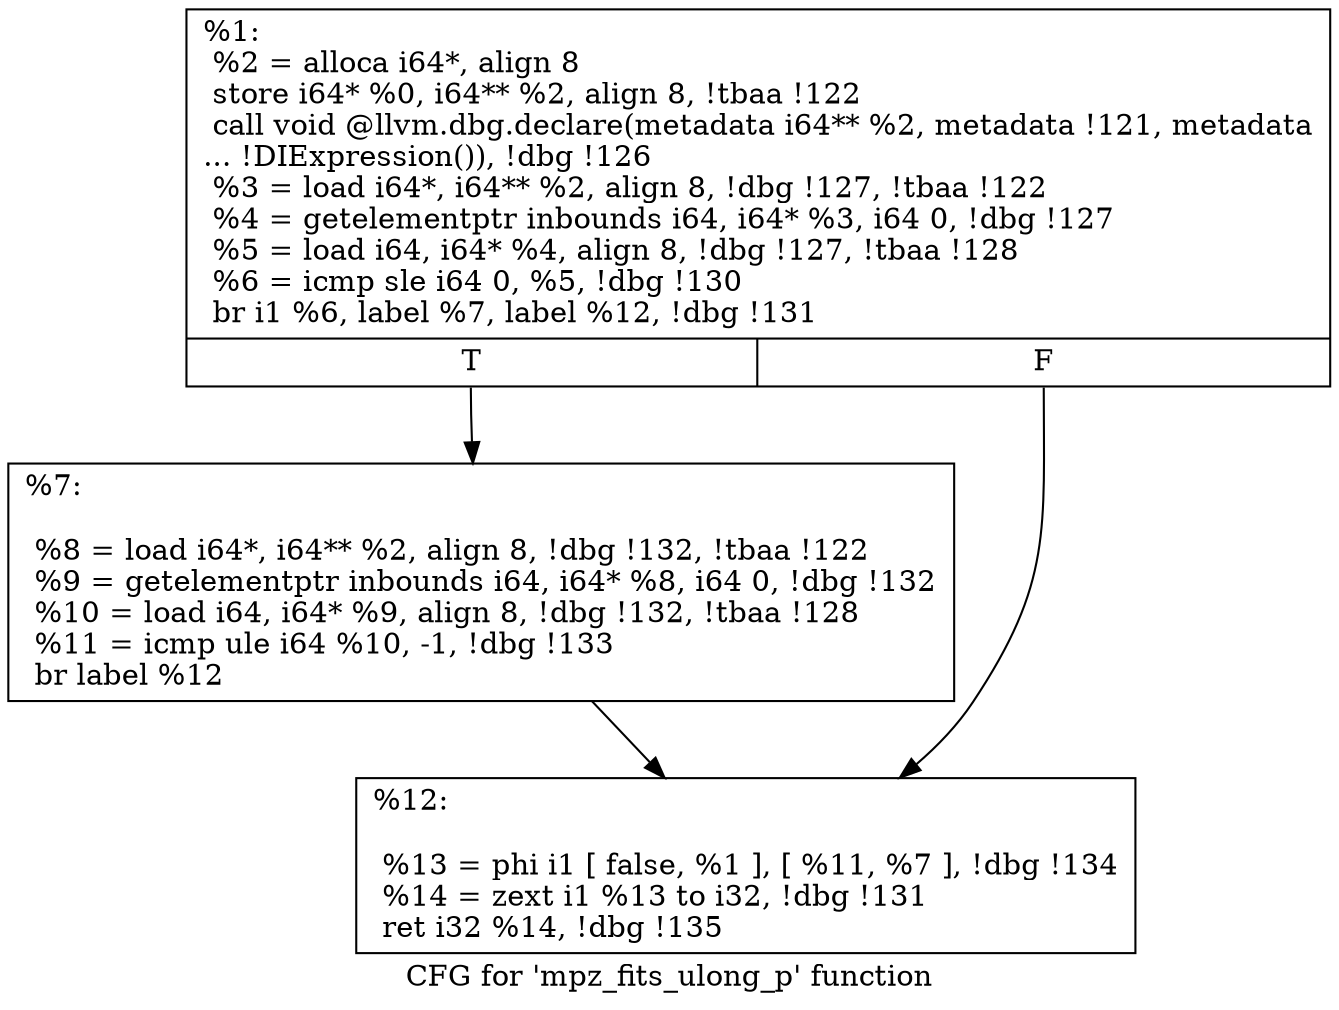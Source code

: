 digraph "CFG for 'mpz_fits_ulong_p' function" {
	label="CFG for 'mpz_fits_ulong_p' function";

	Node0x23fa660 [shape=record,label="{%1:\l  %2 = alloca i64*, align 8\l  store i64* %0, i64** %2, align 8, !tbaa !122\l  call void @llvm.dbg.declare(metadata i64** %2, metadata !121, metadata\l... !DIExpression()), !dbg !126\l  %3 = load i64*, i64** %2, align 8, !dbg !127, !tbaa !122\l  %4 = getelementptr inbounds i64, i64* %3, i64 0, !dbg !127\l  %5 = load i64, i64* %4, align 8, !dbg !127, !tbaa !128\l  %6 = icmp sle i64 0, %5, !dbg !130\l  br i1 %6, label %7, label %12, !dbg !131\l|{<s0>T|<s1>F}}"];
	Node0x23fa660:s0 -> Node0x23fb2d0;
	Node0x23fa660:s1 -> Node0x23fb320;
	Node0x23fb2d0 [shape=record,label="{%7:\l\l  %8 = load i64*, i64** %2, align 8, !dbg !132, !tbaa !122\l  %9 = getelementptr inbounds i64, i64* %8, i64 0, !dbg !132\l  %10 = load i64, i64* %9, align 8, !dbg !132, !tbaa !128\l  %11 = icmp ule i64 %10, -1, !dbg !133\l  br label %12\l}"];
	Node0x23fb2d0 -> Node0x23fb320;
	Node0x23fb320 [shape=record,label="{%12:\l\l  %13 = phi i1 [ false, %1 ], [ %11, %7 ], !dbg !134\l  %14 = zext i1 %13 to i32, !dbg !131\l  ret i32 %14, !dbg !135\l}"];
}

